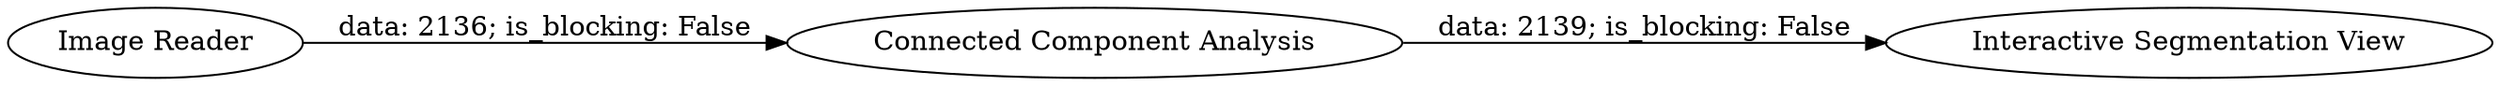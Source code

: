 digraph {
	"-599010592889321222_2" [label="Connected Component Analysis"]
	"-599010592889321222_3" [label="Interactive Segmentation View"]
	"-599010592889321222_1" [label="Image Reader"]
	"-599010592889321222_1" -> "-599010592889321222_2" [label="data: 2136; is_blocking: False"]
	"-599010592889321222_2" -> "-599010592889321222_3" [label="data: 2139; is_blocking: False"]
	rankdir=LR
}
